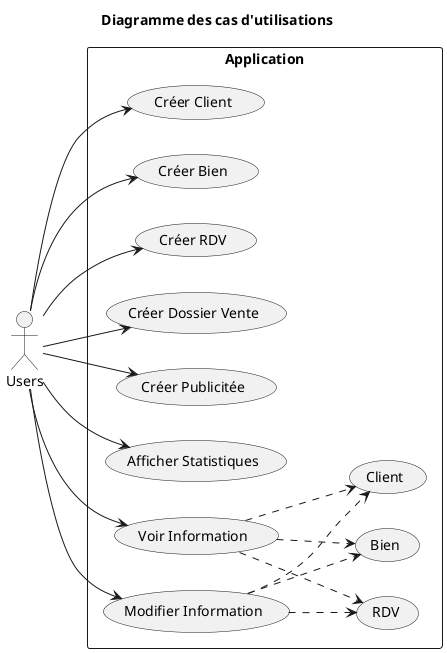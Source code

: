 @startuml

title Diagramme des cas d'utilisations

:Users: as U

rectangle Application{
  (Créer Client) as CC
  (Créer Bien) as CB
  (Créer RDV) as CR
  (Créer Dossier Vente) as CD
  (Créer Publicitée) as CP
  
(Afficher Statistiques) as AS

  (Voir Information) as VI
  (Modifier Information) as MI
  (Bien)
  (Client)
  (RDV)


}
left to right direction
U -->CC
U -->CB
U -->CR
U -->CD
U -->CP

U -->AS

U -->VI
U -->MI

VI ..>(Bien)
VI ..>(Client)
VI ..>(RDV)

MI ..>(Bien)
MI ..>(Client)
MI ..>(RDV)

@enduml
